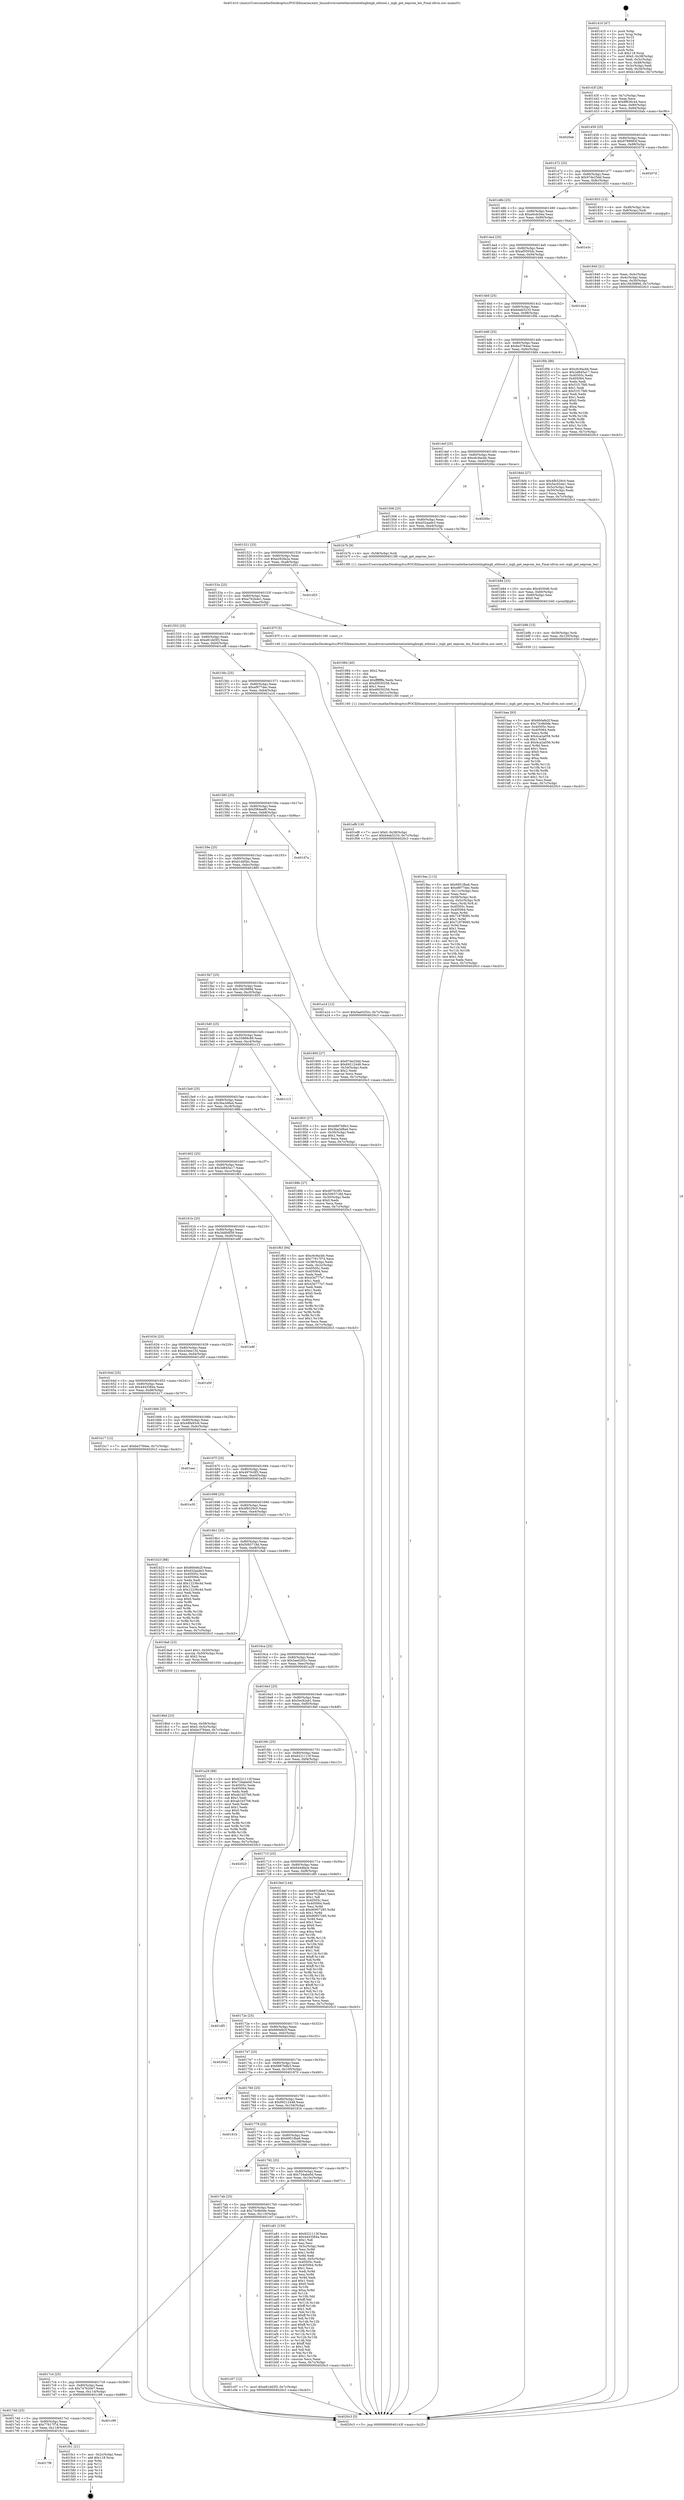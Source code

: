 digraph "0x401410" {
  label = "0x401410 (/mnt/c/Users/mathe/Desktop/tcc/POCII/binaries/extr_linuxdriversnetethernetintelixgbixgb_ethtool.c_ixgb_get_eeprom_len_Final-ollvm.out::main(0))"
  labelloc = "t"
  node[shape=record]

  Entry [label="",width=0.3,height=0.3,shape=circle,fillcolor=black,style=filled]
  "0x40143f" [label="{
     0x40143f [26]\l
     | [instrs]\l
     &nbsp;&nbsp;0x40143f \<+3\>: mov -0x7c(%rbp),%eax\l
     &nbsp;&nbsp;0x401442 \<+2\>: mov %eax,%ecx\l
     &nbsp;&nbsp;0x401444 \<+6\>: sub $0x8f636c44,%ecx\l
     &nbsp;&nbsp;0x40144a \<+3\>: mov %eax,-0x80(%rbp)\l
     &nbsp;&nbsp;0x40144d \<+6\>: mov %ecx,-0x84(%rbp)\l
     &nbsp;&nbsp;0x401453 \<+6\>: je 00000000004020ab \<main+0xc9b\>\l
  }"]
  "0x4020ab" [label="{
     0x4020ab\l
  }", style=dashed]
  "0x401459" [label="{
     0x401459 [25]\l
     | [instrs]\l
     &nbsp;&nbsp;0x401459 \<+5\>: jmp 000000000040145e \<main+0x4e\>\l
     &nbsp;&nbsp;0x40145e \<+3\>: mov -0x80(%rbp),%eax\l
     &nbsp;&nbsp;0x401461 \<+5\>: sub $0x9789983f,%eax\l
     &nbsp;&nbsp;0x401466 \<+6\>: mov %eax,-0x88(%rbp)\l
     &nbsp;&nbsp;0x40146c \<+6\>: je 000000000040207d \<main+0xc6d\>\l
  }"]
  Exit [label="",width=0.3,height=0.3,shape=circle,fillcolor=black,style=filled,peripheries=2]
  "0x40207d" [label="{
     0x40207d\l
  }", style=dashed]
  "0x401472" [label="{
     0x401472 [25]\l
     | [instrs]\l
     &nbsp;&nbsp;0x401472 \<+5\>: jmp 0000000000401477 \<main+0x67\>\l
     &nbsp;&nbsp;0x401477 \<+3\>: mov -0x80(%rbp),%eax\l
     &nbsp;&nbsp;0x40147a \<+5\>: sub $0x97de25dd,%eax\l
     &nbsp;&nbsp;0x40147f \<+6\>: mov %eax,-0x8c(%rbp)\l
     &nbsp;&nbsp;0x401485 \<+6\>: je 0000000000401833 \<main+0x423\>\l
  }"]
  "0x4017f6" [label="{
     0x4017f6\l
  }", style=dashed]
  "0x401833" [label="{
     0x401833 [13]\l
     | [instrs]\l
     &nbsp;&nbsp;0x401833 \<+4\>: mov -0x48(%rbp),%rax\l
     &nbsp;&nbsp;0x401837 \<+4\>: mov 0x8(%rax),%rdi\l
     &nbsp;&nbsp;0x40183b \<+5\>: call 0000000000401060 \<atoi@plt\>\l
     | [calls]\l
     &nbsp;&nbsp;0x401060 \{1\} (unknown)\l
  }"]
  "0x40148b" [label="{
     0x40148b [25]\l
     | [instrs]\l
     &nbsp;&nbsp;0x40148b \<+5\>: jmp 0000000000401490 \<main+0x80\>\l
     &nbsp;&nbsp;0x401490 \<+3\>: mov -0x80(%rbp),%eax\l
     &nbsp;&nbsp;0x401493 \<+5\>: sub $0xa0cdc0ea,%eax\l
     &nbsp;&nbsp;0x401498 \<+6\>: mov %eax,-0x90(%rbp)\l
     &nbsp;&nbsp;0x40149e \<+6\>: je 0000000000401e3c \<main+0xa2c\>\l
  }"]
  "0x401fc1" [label="{
     0x401fc1 [21]\l
     | [instrs]\l
     &nbsp;&nbsp;0x401fc1 \<+3\>: mov -0x2c(%rbp),%eax\l
     &nbsp;&nbsp;0x401fc4 \<+7\>: add $0x118,%rsp\l
     &nbsp;&nbsp;0x401fcb \<+1\>: pop %rbx\l
     &nbsp;&nbsp;0x401fcc \<+2\>: pop %r12\l
     &nbsp;&nbsp;0x401fce \<+2\>: pop %r13\l
     &nbsp;&nbsp;0x401fd0 \<+2\>: pop %r14\l
     &nbsp;&nbsp;0x401fd2 \<+2\>: pop %r15\l
     &nbsp;&nbsp;0x401fd4 \<+1\>: pop %rbp\l
     &nbsp;&nbsp;0x401fd5 \<+1\>: ret\l
  }"]
  "0x401e3c" [label="{
     0x401e3c\l
  }", style=dashed]
  "0x4014a4" [label="{
     0x4014a4 [25]\l
     | [instrs]\l
     &nbsp;&nbsp;0x4014a4 \<+5\>: jmp 00000000004014a9 \<main+0x99\>\l
     &nbsp;&nbsp;0x4014a9 \<+3\>: mov -0x80(%rbp),%eax\l
     &nbsp;&nbsp;0x4014ac \<+5\>: sub $0xaf5055dc,%eax\l
     &nbsp;&nbsp;0x4014b1 \<+6\>: mov %eax,-0x94(%rbp)\l
     &nbsp;&nbsp;0x4014b7 \<+6\>: je 0000000000401dd4 \<main+0x9c4\>\l
  }"]
  "0x4017dd" [label="{
     0x4017dd [25]\l
     | [instrs]\l
     &nbsp;&nbsp;0x4017dd \<+5\>: jmp 00000000004017e2 \<main+0x3d2\>\l
     &nbsp;&nbsp;0x4017e2 \<+3\>: mov -0x80(%rbp),%eax\l
     &nbsp;&nbsp;0x4017e5 \<+5\>: sub $0x77617f7d,%eax\l
     &nbsp;&nbsp;0x4017ea \<+6\>: mov %eax,-0x118(%rbp)\l
     &nbsp;&nbsp;0x4017f0 \<+6\>: je 0000000000401fc1 \<main+0xbb1\>\l
  }"]
  "0x401dd4" [label="{
     0x401dd4\l
  }", style=dashed]
  "0x4014bd" [label="{
     0x4014bd [25]\l
     | [instrs]\l
     &nbsp;&nbsp;0x4014bd \<+5\>: jmp 00000000004014c2 \<main+0xb2\>\l
     &nbsp;&nbsp;0x4014c2 \<+3\>: mov -0x80(%rbp),%eax\l
     &nbsp;&nbsp;0x4014c5 \<+5\>: sub $0xb4eb5233,%eax\l
     &nbsp;&nbsp;0x4014ca \<+6\>: mov %eax,-0x98(%rbp)\l
     &nbsp;&nbsp;0x4014d0 \<+6\>: je 0000000000401f0b \<main+0xafb\>\l
  }"]
  "0x401c99" [label="{
     0x401c99\l
  }", style=dashed]
  "0x401f0b" [label="{
     0x401f0b [88]\l
     | [instrs]\l
     &nbsp;&nbsp;0x401f0b \<+5\>: mov $0xc6c9acbb,%eax\l
     &nbsp;&nbsp;0x401f10 \<+5\>: mov $0x3d845a17,%ecx\l
     &nbsp;&nbsp;0x401f15 \<+7\>: mov 0x40505c,%edx\l
     &nbsp;&nbsp;0x401f1c \<+7\>: mov 0x405064,%esi\l
     &nbsp;&nbsp;0x401f23 \<+2\>: mov %edx,%edi\l
     &nbsp;&nbsp;0x401f25 \<+6\>: sub $0x51f17fd0,%edi\l
     &nbsp;&nbsp;0x401f2b \<+3\>: sub $0x1,%edi\l
     &nbsp;&nbsp;0x401f2e \<+6\>: add $0x51f17fd0,%edi\l
     &nbsp;&nbsp;0x401f34 \<+3\>: imul %edi,%edx\l
     &nbsp;&nbsp;0x401f37 \<+3\>: and $0x1,%edx\l
     &nbsp;&nbsp;0x401f3a \<+3\>: cmp $0x0,%edx\l
     &nbsp;&nbsp;0x401f3d \<+4\>: sete %r8b\l
     &nbsp;&nbsp;0x401f41 \<+3\>: cmp $0xa,%esi\l
     &nbsp;&nbsp;0x401f44 \<+4\>: setl %r9b\l
     &nbsp;&nbsp;0x401f48 \<+3\>: mov %r8b,%r10b\l
     &nbsp;&nbsp;0x401f4b \<+3\>: and %r9b,%r10b\l
     &nbsp;&nbsp;0x401f4e \<+3\>: xor %r9b,%r8b\l
     &nbsp;&nbsp;0x401f51 \<+3\>: or %r8b,%r10b\l
     &nbsp;&nbsp;0x401f54 \<+4\>: test $0x1,%r10b\l
     &nbsp;&nbsp;0x401f58 \<+3\>: cmovne %ecx,%eax\l
     &nbsp;&nbsp;0x401f5b \<+3\>: mov %eax,-0x7c(%rbp)\l
     &nbsp;&nbsp;0x401f5e \<+5\>: jmp 00000000004020c3 \<main+0xcb3\>\l
  }"]
  "0x4014d6" [label="{
     0x4014d6 [25]\l
     | [instrs]\l
     &nbsp;&nbsp;0x4014d6 \<+5\>: jmp 00000000004014db \<main+0xcb\>\l
     &nbsp;&nbsp;0x4014db \<+3\>: mov -0x80(%rbp),%eax\l
     &nbsp;&nbsp;0x4014de \<+5\>: sub $0xbe3784ee,%eax\l
     &nbsp;&nbsp;0x4014e3 \<+6\>: mov %eax,-0x9c(%rbp)\l
     &nbsp;&nbsp;0x4014e9 \<+6\>: je 00000000004018d4 \<main+0x4c4\>\l
  }"]
  "0x4017c4" [label="{
     0x4017c4 [25]\l
     | [instrs]\l
     &nbsp;&nbsp;0x4017c4 \<+5\>: jmp 00000000004017c9 \<main+0x3b9\>\l
     &nbsp;&nbsp;0x4017c9 \<+3\>: mov -0x80(%rbp),%eax\l
     &nbsp;&nbsp;0x4017cc \<+5\>: sub $0x747620e7,%eax\l
     &nbsp;&nbsp;0x4017d1 \<+6\>: mov %eax,-0x114(%rbp)\l
     &nbsp;&nbsp;0x4017d7 \<+6\>: je 0000000000401c99 \<main+0x889\>\l
  }"]
  "0x4018d4" [label="{
     0x4018d4 [27]\l
     | [instrs]\l
     &nbsp;&nbsp;0x4018d4 \<+5\>: mov $0x4fb529c0,%eax\l
     &nbsp;&nbsp;0x4018d9 \<+5\>: mov $0x5ec92ab1,%ecx\l
     &nbsp;&nbsp;0x4018de \<+3\>: mov -0x5c(%rbp),%edx\l
     &nbsp;&nbsp;0x4018e1 \<+3\>: cmp -0x50(%rbp),%edx\l
     &nbsp;&nbsp;0x4018e4 \<+3\>: cmovl %ecx,%eax\l
     &nbsp;&nbsp;0x4018e7 \<+3\>: mov %eax,-0x7c(%rbp)\l
     &nbsp;&nbsp;0x4018ea \<+5\>: jmp 00000000004020c3 \<main+0xcb3\>\l
  }"]
  "0x4014ef" [label="{
     0x4014ef [25]\l
     | [instrs]\l
     &nbsp;&nbsp;0x4014ef \<+5\>: jmp 00000000004014f4 \<main+0xe4\>\l
     &nbsp;&nbsp;0x4014f4 \<+3\>: mov -0x80(%rbp),%eax\l
     &nbsp;&nbsp;0x4014f7 \<+5\>: sub $0xc6c9acbb,%eax\l
     &nbsp;&nbsp;0x4014fc \<+6\>: mov %eax,-0xa0(%rbp)\l
     &nbsp;&nbsp;0x401502 \<+6\>: je 00000000004020bc \<main+0xcac\>\l
  }"]
  "0x401c07" [label="{
     0x401c07 [12]\l
     | [instrs]\l
     &nbsp;&nbsp;0x401c07 \<+7\>: movl $0xe81dd3f3,-0x7c(%rbp)\l
     &nbsp;&nbsp;0x401c0e \<+5\>: jmp 00000000004020c3 \<main+0xcb3\>\l
  }"]
  "0x4020bc" [label="{
     0x4020bc\l
  }", style=dashed]
  "0x401508" [label="{
     0x401508 [25]\l
     | [instrs]\l
     &nbsp;&nbsp;0x401508 \<+5\>: jmp 000000000040150d \<main+0xfd\>\l
     &nbsp;&nbsp;0x40150d \<+3\>: mov -0x80(%rbp),%eax\l
     &nbsp;&nbsp;0x401510 \<+5\>: sub $0xd32aade3,%eax\l
     &nbsp;&nbsp;0x401515 \<+6\>: mov %eax,-0xa4(%rbp)\l
     &nbsp;&nbsp;0x40151b \<+6\>: je 0000000000401b7b \<main+0x76b\>\l
  }"]
  "0x401baa" [label="{
     0x401baa [93]\l
     | [instrs]\l
     &nbsp;&nbsp;0x401baa \<+5\>: mov $0x660efe2f,%eax\l
     &nbsp;&nbsp;0x401baf \<+5\>: mov $0x73c8b0de,%esi\l
     &nbsp;&nbsp;0x401bb4 \<+7\>: mov 0x40505c,%ecx\l
     &nbsp;&nbsp;0x401bbb \<+7\>: mov 0x405064,%edx\l
     &nbsp;&nbsp;0x401bc2 \<+3\>: mov %ecx,%r8d\l
     &nbsp;&nbsp;0x401bc5 \<+7\>: add $0x4ca2a056,%r8d\l
     &nbsp;&nbsp;0x401bcc \<+4\>: sub $0x1,%r8d\l
     &nbsp;&nbsp;0x401bd0 \<+7\>: sub $0x4ca2a056,%r8d\l
     &nbsp;&nbsp;0x401bd7 \<+4\>: imul %r8d,%ecx\l
     &nbsp;&nbsp;0x401bdb \<+3\>: and $0x1,%ecx\l
     &nbsp;&nbsp;0x401bde \<+3\>: cmp $0x0,%ecx\l
     &nbsp;&nbsp;0x401be1 \<+4\>: sete %r9b\l
     &nbsp;&nbsp;0x401be5 \<+3\>: cmp $0xa,%edx\l
     &nbsp;&nbsp;0x401be8 \<+4\>: setl %r10b\l
     &nbsp;&nbsp;0x401bec \<+3\>: mov %r9b,%r11b\l
     &nbsp;&nbsp;0x401bef \<+3\>: and %r10b,%r11b\l
     &nbsp;&nbsp;0x401bf2 \<+3\>: xor %r10b,%r9b\l
     &nbsp;&nbsp;0x401bf5 \<+3\>: or %r9b,%r11b\l
     &nbsp;&nbsp;0x401bf8 \<+4\>: test $0x1,%r11b\l
     &nbsp;&nbsp;0x401bfc \<+3\>: cmovne %esi,%eax\l
     &nbsp;&nbsp;0x401bff \<+3\>: mov %eax,-0x7c(%rbp)\l
     &nbsp;&nbsp;0x401c02 \<+5\>: jmp 00000000004020c3 \<main+0xcb3\>\l
  }"]
  "0x401b7b" [label="{
     0x401b7b [9]\l
     | [instrs]\l
     &nbsp;&nbsp;0x401b7b \<+4\>: mov -0x58(%rbp),%rdi\l
     &nbsp;&nbsp;0x401b7f \<+5\>: call 00000000004013f0 \<ixgb_get_eeprom_len\>\l
     | [calls]\l
     &nbsp;&nbsp;0x4013f0 \{1\} (/mnt/c/Users/mathe/Desktop/tcc/POCII/binaries/extr_linuxdriversnetethernetintelixgbixgb_ethtool.c_ixgb_get_eeprom_len_Final-ollvm.out::ixgb_get_eeprom_len)\l
  }"]
  "0x401521" [label="{
     0x401521 [25]\l
     | [instrs]\l
     &nbsp;&nbsp;0x401521 \<+5\>: jmp 0000000000401526 \<main+0x116\>\l
     &nbsp;&nbsp;0x401526 \<+3\>: mov -0x80(%rbp),%eax\l
     &nbsp;&nbsp;0x401529 \<+5\>: sub $0xe292fa2a,%eax\l
     &nbsp;&nbsp;0x40152e \<+6\>: mov %eax,-0xa8(%rbp)\l
     &nbsp;&nbsp;0x401534 \<+6\>: je 0000000000401d53 \<main+0x943\>\l
  }"]
  "0x401b9b" [label="{
     0x401b9b [15]\l
     | [instrs]\l
     &nbsp;&nbsp;0x401b9b \<+4\>: mov -0x58(%rbp),%rdi\l
     &nbsp;&nbsp;0x401b9f \<+6\>: mov %eax,-0x120(%rbp)\l
     &nbsp;&nbsp;0x401ba5 \<+5\>: call 0000000000401030 \<free@plt\>\l
     | [calls]\l
     &nbsp;&nbsp;0x401030 \{1\} (unknown)\l
  }"]
  "0x401d53" [label="{
     0x401d53\l
  }", style=dashed]
  "0x40153a" [label="{
     0x40153a [25]\l
     | [instrs]\l
     &nbsp;&nbsp;0x40153a \<+5\>: jmp 000000000040153f \<main+0x12f\>\l
     &nbsp;&nbsp;0x40153f \<+3\>: mov -0x80(%rbp),%eax\l
     &nbsp;&nbsp;0x401542 \<+5\>: sub $0xe762b4e1,%eax\l
     &nbsp;&nbsp;0x401547 \<+6\>: mov %eax,-0xac(%rbp)\l
     &nbsp;&nbsp;0x40154d \<+6\>: je 000000000040197f \<main+0x56f\>\l
  }"]
  "0x401b84" [label="{
     0x401b84 [23]\l
     | [instrs]\l
     &nbsp;&nbsp;0x401b84 \<+10\>: movabs $0x4030d6,%rdi\l
     &nbsp;&nbsp;0x401b8e \<+3\>: mov %eax,-0x60(%rbp)\l
     &nbsp;&nbsp;0x401b91 \<+3\>: mov -0x60(%rbp),%esi\l
     &nbsp;&nbsp;0x401b94 \<+2\>: mov $0x0,%al\l
     &nbsp;&nbsp;0x401b96 \<+5\>: call 0000000000401040 \<printf@plt\>\l
     | [calls]\l
     &nbsp;&nbsp;0x401040 \{1\} (unknown)\l
  }"]
  "0x40197f" [label="{
     0x40197f [5]\l
     | [instrs]\l
     &nbsp;&nbsp;0x40197f \<+5\>: call 0000000000401160 \<next_i\>\l
     | [calls]\l
     &nbsp;&nbsp;0x401160 \{1\} (/mnt/c/Users/mathe/Desktop/tcc/POCII/binaries/extr_linuxdriversnetethernetintelixgbixgb_ethtool.c_ixgb_get_eeprom_len_Final-ollvm.out::next_i)\l
  }"]
  "0x401553" [label="{
     0x401553 [25]\l
     | [instrs]\l
     &nbsp;&nbsp;0x401553 \<+5\>: jmp 0000000000401558 \<main+0x148\>\l
     &nbsp;&nbsp;0x401558 \<+3\>: mov -0x80(%rbp),%eax\l
     &nbsp;&nbsp;0x40155b \<+5\>: sub $0xe81dd3f3,%eax\l
     &nbsp;&nbsp;0x401560 \<+6\>: mov %eax,-0xb0(%rbp)\l
     &nbsp;&nbsp;0x401566 \<+6\>: je 0000000000401ef8 \<main+0xae8\>\l
  }"]
  "0x4017ab" [label="{
     0x4017ab [25]\l
     | [instrs]\l
     &nbsp;&nbsp;0x4017ab \<+5\>: jmp 00000000004017b0 \<main+0x3a0\>\l
     &nbsp;&nbsp;0x4017b0 \<+3\>: mov -0x80(%rbp),%eax\l
     &nbsp;&nbsp;0x4017b3 \<+5\>: sub $0x73c8b0de,%eax\l
     &nbsp;&nbsp;0x4017b8 \<+6\>: mov %eax,-0x110(%rbp)\l
     &nbsp;&nbsp;0x4017be \<+6\>: je 0000000000401c07 \<main+0x7f7\>\l
  }"]
  "0x401ef8" [label="{
     0x401ef8 [19]\l
     | [instrs]\l
     &nbsp;&nbsp;0x401ef8 \<+7\>: movl $0x0,-0x38(%rbp)\l
     &nbsp;&nbsp;0x401eff \<+7\>: movl $0xb4eb5233,-0x7c(%rbp)\l
     &nbsp;&nbsp;0x401f06 \<+5\>: jmp 00000000004020c3 \<main+0xcb3\>\l
  }"]
  "0x40156c" [label="{
     0x40156c [25]\l
     | [instrs]\l
     &nbsp;&nbsp;0x40156c \<+5\>: jmp 0000000000401571 \<main+0x161\>\l
     &nbsp;&nbsp;0x401571 \<+3\>: mov -0x80(%rbp),%eax\l
     &nbsp;&nbsp;0x401574 \<+5\>: sub $0xef977dec,%eax\l
     &nbsp;&nbsp;0x401579 \<+6\>: mov %eax,-0xb4(%rbp)\l
     &nbsp;&nbsp;0x40157f \<+6\>: je 0000000000401a1d \<main+0x60d\>\l
  }"]
  "0x401a81" [label="{
     0x401a81 [150]\l
     | [instrs]\l
     &nbsp;&nbsp;0x401a81 \<+5\>: mov $0x6221113f,%eax\l
     &nbsp;&nbsp;0x401a86 \<+5\>: mov $0x4443584a,%ecx\l
     &nbsp;&nbsp;0x401a8b \<+2\>: mov $0x1,%dl\l
     &nbsp;&nbsp;0x401a8d \<+2\>: xor %esi,%esi\l
     &nbsp;&nbsp;0x401a8f \<+3\>: mov -0x5c(%rbp),%edi\l
     &nbsp;&nbsp;0x401a92 \<+3\>: mov %esi,%r8d\l
     &nbsp;&nbsp;0x401a95 \<+4\>: sub $0x1,%r8d\l
     &nbsp;&nbsp;0x401a99 \<+3\>: sub %r8d,%edi\l
     &nbsp;&nbsp;0x401a9c \<+3\>: mov %edi,-0x5c(%rbp)\l
     &nbsp;&nbsp;0x401a9f \<+7\>: mov 0x40505c,%edi\l
     &nbsp;&nbsp;0x401aa6 \<+8\>: mov 0x405064,%r8d\l
     &nbsp;&nbsp;0x401aae \<+3\>: sub $0x1,%esi\l
     &nbsp;&nbsp;0x401ab1 \<+3\>: mov %edi,%r9d\l
     &nbsp;&nbsp;0x401ab4 \<+3\>: add %esi,%r9d\l
     &nbsp;&nbsp;0x401ab7 \<+4\>: imul %r9d,%edi\l
     &nbsp;&nbsp;0x401abb \<+3\>: and $0x1,%edi\l
     &nbsp;&nbsp;0x401abe \<+3\>: cmp $0x0,%edi\l
     &nbsp;&nbsp;0x401ac1 \<+4\>: sete %r10b\l
     &nbsp;&nbsp;0x401ac5 \<+4\>: cmp $0xa,%r8d\l
     &nbsp;&nbsp;0x401ac9 \<+4\>: setl %r11b\l
     &nbsp;&nbsp;0x401acd \<+3\>: mov %r10b,%bl\l
     &nbsp;&nbsp;0x401ad0 \<+3\>: xor $0xff,%bl\l
     &nbsp;&nbsp;0x401ad3 \<+3\>: mov %r11b,%r14b\l
     &nbsp;&nbsp;0x401ad6 \<+4\>: xor $0xff,%r14b\l
     &nbsp;&nbsp;0x401ada \<+3\>: xor $0x1,%dl\l
     &nbsp;&nbsp;0x401add \<+3\>: mov %bl,%r15b\l
     &nbsp;&nbsp;0x401ae0 \<+4\>: and $0xff,%r15b\l
     &nbsp;&nbsp;0x401ae4 \<+3\>: and %dl,%r10b\l
     &nbsp;&nbsp;0x401ae7 \<+3\>: mov %r14b,%r12b\l
     &nbsp;&nbsp;0x401aea \<+4\>: and $0xff,%r12b\l
     &nbsp;&nbsp;0x401aee \<+3\>: and %dl,%r11b\l
     &nbsp;&nbsp;0x401af1 \<+3\>: or %r10b,%r15b\l
     &nbsp;&nbsp;0x401af4 \<+3\>: or %r11b,%r12b\l
     &nbsp;&nbsp;0x401af7 \<+3\>: xor %r12b,%r15b\l
     &nbsp;&nbsp;0x401afa \<+3\>: or %r14b,%bl\l
     &nbsp;&nbsp;0x401afd \<+3\>: xor $0xff,%bl\l
     &nbsp;&nbsp;0x401b00 \<+3\>: or $0x1,%dl\l
     &nbsp;&nbsp;0x401b03 \<+2\>: and %dl,%bl\l
     &nbsp;&nbsp;0x401b05 \<+3\>: or %bl,%r15b\l
     &nbsp;&nbsp;0x401b08 \<+4\>: test $0x1,%r15b\l
     &nbsp;&nbsp;0x401b0c \<+3\>: cmovne %ecx,%eax\l
     &nbsp;&nbsp;0x401b0f \<+3\>: mov %eax,-0x7c(%rbp)\l
     &nbsp;&nbsp;0x401b12 \<+5\>: jmp 00000000004020c3 \<main+0xcb3\>\l
  }"]
  "0x401a1d" [label="{
     0x401a1d [12]\l
     | [instrs]\l
     &nbsp;&nbsp;0x401a1d \<+7\>: movl $0x5ae0202c,-0x7c(%rbp)\l
     &nbsp;&nbsp;0x401a24 \<+5\>: jmp 00000000004020c3 \<main+0xcb3\>\l
  }"]
  "0x401585" [label="{
     0x401585 [25]\l
     | [instrs]\l
     &nbsp;&nbsp;0x401585 \<+5\>: jmp 000000000040158a \<main+0x17a\>\l
     &nbsp;&nbsp;0x40158a \<+3\>: mov -0x80(%rbp),%eax\l
     &nbsp;&nbsp;0x40158d \<+5\>: sub $0xf384eef0,%eax\l
     &nbsp;&nbsp;0x401592 \<+6\>: mov %eax,-0xb8(%rbp)\l
     &nbsp;&nbsp;0x401598 \<+6\>: je 0000000000401d7a \<main+0x96a\>\l
  }"]
  "0x401792" [label="{
     0x401792 [25]\l
     | [instrs]\l
     &nbsp;&nbsp;0x401792 \<+5\>: jmp 0000000000401797 \<main+0x387\>\l
     &nbsp;&nbsp;0x401797 \<+3\>: mov -0x80(%rbp),%eax\l
     &nbsp;&nbsp;0x40179a \<+5\>: sub $0x734abe0d,%eax\l
     &nbsp;&nbsp;0x40179f \<+6\>: mov %eax,-0x10c(%rbp)\l
     &nbsp;&nbsp;0x4017a5 \<+6\>: je 0000000000401a81 \<main+0x671\>\l
  }"]
  "0x401d7a" [label="{
     0x401d7a\l
  }", style=dashed]
  "0x40159e" [label="{
     0x40159e [25]\l
     | [instrs]\l
     &nbsp;&nbsp;0x40159e \<+5\>: jmp 00000000004015a3 \<main+0x193\>\l
     &nbsp;&nbsp;0x4015a3 \<+3\>: mov -0x80(%rbp),%eax\l
     &nbsp;&nbsp;0x4015a6 \<+5\>: sub $0xb1dd5bc,%eax\l
     &nbsp;&nbsp;0x4015ab \<+6\>: mov %eax,-0xbc(%rbp)\l
     &nbsp;&nbsp;0x4015b1 \<+6\>: je 0000000000401800 \<main+0x3f0\>\l
  }"]
  "0x401fd6" [label="{
     0x401fd6\l
  }", style=dashed]
  "0x401800" [label="{
     0x401800 [27]\l
     | [instrs]\l
     &nbsp;&nbsp;0x401800 \<+5\>: mov $0x97de25dd,%eax\l
     &nbsp;&nbsp;0x401805 \<+5\>: mov $0x69212448,%ecx\l
     &nbsp;&nbsp;0x40180a \<+3\>: mov -0x34(%rbp),%edx\l
     &nbsp;&nbsp;0x40180d \<+3\>: cmp $0x2,%edx\l
     &nbsp;&nbsp;0x401810 \<+3\>: cmovne %ecx,%eax\l
     &nbsp;&nbsp;0x401813 \<+3\>: mov %eax,-0x7c(%rbp)\l
     &nbsp;&nbsp;0x401816 \<+5\>: jmp 00000000004020c3 \<main+0xcb3\>\l
  }"]
  "0x4015b7" [label="{
     0x4015b7 [25]\l
     | [instrs]\l
     &nbsp;&nbsp;0x4015b7 \<+5\>: jmp 00000000004015bc \<main+0x1ac\>\l
     &nbsp;&nbsp;0x4015bc \<+3\>: mov -0x80(%rbp),%eax\l
     &nbsp;&nbsp;0x4015bf \<+5\>: sub $0x16b3989d,%eax\l
     &nbsp;&nbsp;0x4015c4 \<+6\>: mov %eax,-0xc0(%rbp)\l
     &nbsp;&nbsp;0x4015ca \<+6\>: je 0000000000401855 \<main+0x445\>\l
  }"]
  "0x4020c3" [label="{
     0x4020c3 [5]\l
     | [instrs]\l
     &nbsp;&nbsp;0x4020c3 \<+5\>: jmp 000000000040143f \<main+0x2f\>\l
  }"]
  "0x401410" [label="{
     0x401410 [47]\l
     | [instrs]\l
     &nbsp;&nbsp;0x401410 \<+1\>: push %rbp\l
     &nbsp;&nbsp;0x401411 \<+3\>: mov %rsp,%rbp\l
     &nbsp;&nbsp;0x401414 \<+2\>: push %r15\l
     &nbsp;&nbsp;0x401416 \<+2\>: push %r14\l
     &nbsp;&nbsp;0x401418 \<+2\>: push %r13\l
     &nbsp;&nbsp;0x40141a \<+2\>: push %r12\l
     &nbsp;&nbsp;0x40141c \<+1\>: push %rbx\l
     &nbsp;&nbsp;0x40141d \<+7\>: sub $0x118,%rsp\l
     &nbsp;&nbsp;0x401424 \<+7\>: movl $0x0,-0x38(%rbp)\l
     &nbsp;&nbsp;0x40142b \<+3\>: mov %edi,-0x3c(%rbp)\l
     &nbsp;&nbsp;0x40142e \<+4\>: mov %rsi,-0x48(%rbp)\l
     &nbsp;&nbsp;0x401432 \<+3\>: mov -0x3c(%rbp),%edi\l
     &nbsp;&nbsp;0x401435 \<+3\>: mov %edi,-0x34(%rbp)\l
     &nbsp;&nbsp;0x401438 \<+7\>: movl $0xb1dd5bc,-0x7c(%rbp)\l
  }"]
  "0x401840" [label="{
     0x401840 [21]\l
     | [instrs]\l
     &nbsp;&nbsp;0x401840 \<+3\>: mov %eax,-0x4c(%rbp)\l
     &nbsp;&nbsp;0x401843 \<+3\>: mov -0x4c(%rbp),%eax\l
     &nbsp;&nbsp;0x401846 \<+3\>: mov %eax,-0x30(%rbp)\l
     &nbsp;&nbsp;0x401849 \<+7\>: movl $0x16b3989d,-0x7c(%rbp)\l
     &nbsp;&nbsp;0x401850 \<+5\>: jmp 00000000004020c3 \<main+0xcb3\>\l
  }"]
  "0x401779" [label="{
     0x401779 [25]\l
     | [instrs]\l
     &nbsp;&nbsp;0x401779 \<+5\>: jmp 000000000040177e \<main+0x36e\>\l
     &nbsp;&nbsp;0x40177e \<+3\>: mov -0x80(%rbp),%eax\l
     &nbsp;&nbsp;0x401781 \<+5\>: sub $0x6951fba6,%eax\l
     &nbsp;&nbsp;0x401786 \<+6\>: mov %eax,-0x108(%rbp)\l
     &nbsp;&nbsp;0x40178c \<+6\>: je 0000000000401fd6 \<main+0xbc6\>\l
  }"]
  "0x401855" [label="{
     0x401855 [27]\l
     | [instrs]\l
     &nbsp;&nbsp;0x401855 \<+5\>: mov $0x6887b8b3,%eax\l
     &nbsp;&nbsp;0x40185a \<+5\>: mov $0x3ba3d8a4,%ecx\l
     &nbsp;&nbsp;0x40185f \<+3\>: mov -0x30(%rbp),%edx\l
     &nbsp;&nbsp;0x401862 \<+3\>: cmp $0x1,%edx\l
     &nbsp;&nbsp;0x401865 \<+3\>: cmovl %ecx,%eax\l
     &nbsp;&nbsp;0x401868 \<+3\>: mov %eax,-0x7c(%rbp)\l
     &nbsp;&nbsp;0x40186b \<+5\>: jmp 00000000004020c3 \<main+0xcb3\>\l
  }"]
  "0x4015d0" [label="{
     0x4015d0 [25]\l
     | [instrs]\l
     &nbsp;&nbsp;0x4015d0 \<+5\>: jmp 00000000004015d5 \<main+0x1c5\>\l
     &nbsp;&nbsp;0x4015d5 \<+3\>: mov -0x80(%rbp),%eax\l
     &nbsp;&nbsp;0x4015d8 \<+5\>: sub $0x33888c89,%eax\l
     &nbsp;&nbsp;0x4015dd \<+6\>: mov %eax,-0xc4(%rbp)\l
     &nbsp;&nbsp;0x4015e3 \<+6\>: je 0000000000401c13 \<main+0x803\>\l
  }"]
  "0x40181b" [label="{
     0x40181b\l
  }", style=dashed]
  "0x401c13" [label="{
     0x401c13\l
  }", style=dashed]
  "0x4015e9" [label="{
     0x4015e9 [25]\l
     | [instrs]\l
     &nbsp;&nbsp;0x4015e9 \<+5\>: jmp 00000000004015ee \<main+0x1de\>\l
     &nbsp;&nbsp;0x4015ee \<+3\>: mov -0x80(%rbp),%eax\l
     &nbsp;&nbsp;0x4015f1 \<+5\>: sub $0x3ba3d8a4,%eax\l
     &nbsp;&nbsp;0x4015f6 \<+6\>: mov %eax,-0xc8(%rbp)\l
     &nbsp;&nbsp;0x4015fc \<+6\>: je 000000000040188b \<main+0x47b\>\l
  }"]
  "0x401760" [label="{
     0x401760 [25]\l
     | [instrs]\l
     &nbsp;&nbsp;0x401760 \<+5\>: jmp 0000000000401765 \<main+0x355\>\l
     &nbsp;&nbsp;0x401765 \<+3\>: mov -0x80(%rbp),%eax\l
     &nbsp;&nbsp;0x401768 \<+5\>: sub $0x69212448,%eax\l
     &nbsp;&nbsp;0x40176d \<+6\>: mov %eax,-0x104(%rbp)\l
     &nbsp;&nbsp;0x401773 \<+6\>: je 000000000040181b \<main+0x40b\>\l
  }"]
  "0x40188b" [label="{
     0x40188b [27]\l
     | [instrs]\l
     &nbsp;&nbsp;0x40188b \<+5\>: mov $0x4970c0f3,%eax\l
     &nbsp;&nbsp;0x401890 \<+5\>: mov $0x5093718d,%ecx\l
     &nbsp;&nbsp;0x401895 \<+3\>: mov -0x30(%rbp),%edx\l
     &nbsp;&nbsp;0x401898 \<+3\>: cmp $0x0,%edx\l
     &nbsp;&nbsp;0x40189b \<+3\>: cmove %ecx,%eax\l
     &nbsp;&nbsp;0x40189e \<+3\>: mov %eax,-0x7c(%rbp)\l
     &nbsp;&nbsp;0x4018a1 \<+5\>: jmp 00000000004020c3 \<main+0xcb3\>\l
  }"]
  "0x401602" [label="{
     0x401602 [25]\l
     | [instrs]\l
     &nbsp;&nbsp;0x401602 \<+5\>: jmp 0000000000401607 \<main+0x1f7\>\l
     &nbsp;&nbsp;0x401607 \<+3\>: mov -0x80(%rbp),%eax\l
     &nbsp;&nbsp;0x40160a \<+5\>: sub $0x3d845a17,%eax\l
     &nbsp;&nbsp;0x40160f \<+6\>: mov %eax,-0xcc(%rbp)\l
     &nbsp;&nbsp;0x401615 \<+6\>: je 0000000000401f63 \<main+0xb53\>\l
  }"]
  "0x401870" [label="{
     0x401870\l
  }", style=dashed]
  "0x401f63" [label="{
     0x401f63 [94]\l
     | [instrs]\l
     &nbsp;&nbsp;0x401f63 \<+5\>: mov $0xc6c9acbb,%eax\l
     &nbsp;&nbsp;0x401f68 \<+5\>: mov $0x77617f7d,%ecx\l
     &nbsp;&nbsp;0x401f6d \<+3\>: mov -0x38(%rbp),%edx\l
     &nbsp;&nbsp;0x401f70 \<+3\>: mov %edx,-0x2c(%rbp)\l
     &nbsp;&nbsp;0x401f73 \<+7\>: mov 0x40505c,%edx\l
     &nbsp;&nbsp;0x401f7a \<+7\>: mov 0x405064,%esi\l
     &nbsp;&nbsp;0x401f81 \<+2\>: mov %edx,%edi\l
     &nbsp;&nbsp;0x401f83 \<+6\>: sub $0x43d777e7,%edi\l
     &nbsp;&nbsp;0x401f89 \<+3\>: sub $0x1,%edi\l
     &nbsp;&nbsp;0x401f8c \<+6\>: add $0x43d777e7,%edi\l
     &nbsp;&nbsp;0x401f92 \<+3\>: imul %edi,%edx\l
     &nbsp;&nbsp;0x401f95 \<+3\>: and $0x1,%edx\l
     &nbsp;&nbsp;0x401f98 \<+3\>: cmp $0x0,%edx\l
     &nbsp;&nbsp;0x401f9b \<+4\>: sete %r8b\l
     &nbsp;&nbsp;0x401f9f \<+3\>: cmp $0xa,%esi\l
     &nbsp;&nbsp;0x401fa2 \<+4\>: setl %r9b\l
     &nbsp;&nbsp;0x401fa6 \<+3\>: mov %r8b,%r10b\l
     &nbsp;&nbsp;0x401fa9 \<+3\>: and %r9b,%r10b\l
     &nbsp;&nbsp;0x401fac \<+3\>: xor %r9b,%r8b\l
     &nbsp;&nbsp;0x401faf \<+3\>: or %r8b,%r10b\l
     &nbsp;&nbsp;0x401fb2 \<+4\>: test $0x1,%r10b\l
     &nbsp;&nbsp;0x401fb6 \<+3\>: cmovne %ecx,%eax\l
     &nbsp;&nbsp;0x401fb9 \<+3\>: mov %eax,-0x7c(%rbp)\l
     &nbsp;&nbsp;0x401fbc \<+5\>: jmp 00000000004020c3 \<main+0xcb3\>\l
  }"]
  "0x40161b" [label="{
     0x40161b [25]\l
     | [instrs]\l
     &nbsp;&nbsp;0x40161b \<+5\>: jmp 0000000000401620 \<main+0x210\>\l
     &nbsp;&nbsp;0x401620 \<+3\>: mov -0x80(%rbp),%eax\l
     &nbsp;&nbsp;0x401623 \<+5\>: sub $0x3dd0df58,%eax\l
     &nbsp;&nbsp;0x401628 \<+6\>: mov %eax,-0xd0(%rbp)\l
     &nbsp;&nbsp;0x40162e \<+6\>: je 0000000000401e8f \<main+0xa7f\>\l
  }"]
  "0x401747" [label="{
     0x401747 [25]\l
     | [instrs]\l
     &nbsp;&nbsp;0x401747 \<+5\>: jmp 000000000040174c \<main+0x33c\>\l
     &nbsp;&nbsp;0x40174c \<+3\>: mov -0x80(%rbp),%eax\l
     &nbsp;&nbsp;0x40174f \<+5\>: sub $0x6887b8b3,%eax\l
     &nbsp;&nbsp;0x401754 \<+6\>: mov %eax,-0x100(%rbp)\l
     &nbsp;&nbsp;0x40175a \<+6\>: je 0000000000401870 \<main+0x460\>\l
  }"]
  "0x401e8f" [label="{
     0x401e8f\l
  }", style=dashed]
  "0x401634" [label="{
     0x401634 [25]\l
     | [instrs]\l
     &nbsp;&nbsp;0x401634 \<+5\>: jmp 0000000000401639 \<main+0x229\>\l
     &nbsp;&nbsp;0x401639 \<+3\>: mov -0x80(%rbp),%eax\l
     &nbsp;&nbsp;0x40163c \<+5\>: sub $0x434ee134,%eax\l
     &nbsp;&nbsp;0x401641 \<+6\>: mov %eax,-0xd4(%rbp)\l
     &nbsp;&nbsp;0x401647 \<+6\>: je 0000000000401d5f \<main+0x94f\>\l
  }"]
  "0x402042" [label="{
     0x402042\l
  }", style=dashed]
  "0x401d5f" [label="{
     0x401d5f\l
  }", style=dashed]
  "0x40164d" [label="{
     0x40164d [25]\l
     | [instrs]\l
     &nbsp;&nbsp;0x40164d \<+5\>: jmp 0000000000401652 \<main+0x242\>\l
     &nbsp;&nbsp;0x401652 \<+3\>: mov -0x80(%rbp),%eax\l
     &nbsp;&nbsp;0x401655 \<+5\>: sub $0x4443584a,%eax\l
     &nbsp;&nbsp;0x40165a \<+6\>: mov %eax,-0xd8(%rbp)\l
     &nbsp;&nbsp;0x401660 \<+6\>: je 0000000000401b17 \<main+0x707\>\l
  }"]
  "0x40172e" [label="{
     0x40172e [25]\l
     | [instrs]\l
     &nbsp;&nbsp;0x40172e \<+5\>: jmp 0000000000401733 \<main+0x323\>\l
     &nbsp;&nbsp;0x401733 \<+3\>: mov -0x80(%rbp),%eax\l
     &nbsp;&nbsp;0x401736 \<+5\>: sub $0x660efe2f,%eax\l
     &nbsp;&nbsp;0x40173b \<+6\>: mov %eax,-0xfc(%rbp)\l
     &nbsp;&nbsp;0x401741 \<+6\>: je 0000000000402042 \<main+0xc32\>\l
  }"]
  "0x401b17" [label="{
     0x401b17 [12]\l
     | [instrs]\l
     &nbsp;&nbsp;0x401b17 \<+7\>: movl $0xbe3784ee,-0x7c(%rbp)\l
     &nbsp;&nbsp;0x401b1e \<+5\>: jmp 00000000004020c3 \<main+0xcb3\>\l
  }"]
  "0x401666" [label="{
     0x401666 [25]\l
     | [instrs]\l
     &nbsp;&nbsp;0x401666 \<+5\>: jmp 000000000040166b \<main+0x25b\>\l
     &nbsp;&nbsp;0x40166b \<+3\>: mov -0x80(%rbp),%eax\l
     &nbsp;&nbsp;0x40166e \<+5\>: sub $0x48fa93c6,%eax\l
     &nbsp;&nbsp;0x401673 \<+6\>: mov %eax,-0xdc(%rbp)\l
     &nbsp;&nbsp;0x401679 \<+6\>: je 0000000000401eec \<main+0xadc\>\l
  }"]
  "0x401df5" [label="{
     0x401df5\l
  }", style=dashed]
  "0x401eec" [label="{
     0x401eec\l
  }", style=dashed]
  "0x40167f" [label="{
     0x40167f [25]\l
     | [instrs]\l
     &nbsp;&nbsp;0x40167f \<+5\>: jmp 0000000000401684 \<main+0x274\>\l
     &nbsp;&nbsp;0x401684 \<+3\>: mov -0x80(%rbp),%eax\l
     &nbsp;&nbsp;0x401687 \<+5\>: sub $0x4970c0f3,%eax\l
     &nbsp;&nbsp;0x40168c \<+6\>: mov %eax,-0xe0(%rbp)\l
     &nbsp;&nbsp;0x401692 \<+6\>: je 0000000000401e30 \<main+0xa20\>\l
  }"]
  "0x401715" [label="{
     0x401715 [25]\l
     | [instrs]\l
     &nbsp;&nbsp;0x401715 \<+5\>: jmp 000000000040171a \<main+0x30a\>\l
     &nbsp;&nbsp;0x40171a \<+3\>: mov -0x80(%rbp),%eax\l
     &nbsp;&nbsp;0x40171d \<+5\>: sub $0x644dfacb,%eax\l
     &nbsp;&nbsp;0x401722 \<+6\>: mov %eax,-0xf8(%rbp)\l
     &nbsp;&nbsp;0x401728 \<+6\>: je 0000000000401df5 \<main+0x9e5\>\l
  }"]
  "0x401e30" [label="{
     0x401e30\l
  }", style=dashed]
  "0x401698" [label="{
     0x401698 [25]\l
     | [instrs]\l
     &nbsp;&nbsp;0x401698 \<+5\>: jmp 000000000040169d \<main+0x28d\>\l
     &nbsp;&nbsp;0x40169d \<+3\>: mov -0x80(%rbp),%eax\l
     &nbsp;&nbsp;0x4016a0 \<+5\>: sub $0x4fb529c0,%eax\l
     &nbsp;&nbsp;0x4016a5 \<+6\>: mov %eax,-0xe4(%rbp)\l
     &nbsp;&nbsp;0x4016ab \<+6\>: je 0000000000401b23 \<main+0x713\>\l
  }"]
  "0x402023" [label="{
     0x402023\l
  }", style=dashed]
  "0x401b23" [label="{
     0x401b23 [88]\l
     | [instrs]\l
     &nbsp;&nbsp;0x401b23 \<+5\>: mov $0x660efe2f,%eax\l
     &nbsp;&nbsp;0x401b28 \<+5\>: mov $0xd32aade3,%ecx\l
     &nbsp;&nbsp;0x401b2d \<+7\>: mov 0x40505c,%edx\l
     &nbsp;&nbsp;0x401b34 \<+7\>: mov 0x405064,%esi\l
     &nbsp;&nbsp;0x401b3b \<+2\>: mov %edx,%edi\l
     &nbsp;&nbsp;0x401b3d \<+6\>: add $0x12236c4d,%edi\l
     &nbsp;&nbsp;0x401b43 \<+3\>: sub $0x1,%edi\l
     &nbsp;&nbsp;0x401b46 \<+6\>: sub $0x12236c4d,%edi\l
     &nbsp;&nbsp;0x401b4c \<+3\>: imul %edi,%edx\l
     &nbsp;&nbsp;0x401b4f \<+3\>: and $0x1,%edx\l
     &nbsp;&nbsp;0x401b52 \<+3\>: cmp $0x0,%edx\l
     &nbsp;&nbsp;0x401b55 \<+4\>: sete %r8b\l
     &nbsp;&nbsp;0x401b59 \<+3\>: cmp $0xa,%esi\l
     &nbsp;&nbsp;0x401b5c \<+4\>: setl %r9b\l
     &nbsp;&nbsp;0x401b60 \<+3\>: mov %r8b,%r10b\l
     &nbsp;&nbsp;0x401b63 \<+3\>: and %r9b,%r10b\l
     &nbsp;&nbsp;0x401b66 \<+3\>: xor %r9b,%r8b\l
     &nbsp;&nbsp;0x401b69 \<+3\>: or %r8b,%r10b\l
     &nbsp;&nbsp;0x401b6c \<+4\>: test $0x1,%r10b\l
     &nbsp;&nbsp;0x401b70 \<+3\>: cmovne %ecx,%eax\l
     &nbsp;&nbsp;0x401b73 \<+3\>: mov %eax,-0x7c(%rbp)\l
     &nbsp;&nbsp;0x401b76 \<+5\>: jmp 00000000004020c3 \<main+0xcb3\>\l
  }"]
  "0x4016b1" [label="{
     0x4016b1 [25]\l
     | [instrs]\l
     &nbsp;&nbsp;0x4016b1 \<+5\>: jmp 00000000004016b6 \<main+0x2a6\>\l
     &nbsp;&nbsp;0x4016b6 \<+3\>: mov -0x80(%rbp),%eax\l
     &nbsp;&nbsp;0x4016b9 \<+5\>: sub $0x5093718d,%eax\l
     &nbsp;&nbsp;0x4016be \<+6\>: mov %eax,-0xe8(%rbp)\l
     &nbsp;&nbsp;0x4016c4 \<+6\>: je 00000000004018a6 \<main+0x496\>\l
  }"]
  "0x4019ac" [label="{
     0x4019ac [113]\l
     | [instrs]\l
     &nbsp;&nbsp;0x4019ac \<+5\>: mov $0x6951fba6,%ecx\l
     &nbsp;&nbsp;0x4019b1 \<+5\>: mov $0xef977dec,%edx\l
     &nbsp;&nbsp;0x4019b6 \<+6\>: mov -0x11c(%rbp),%esi\l
     &nbsp;&nbsp;0x4019bc \<+3\>: imul %eax,%esi\l
     &nbsp;&nbsp;0x4019bf \<+4\>: mov -0x58(%rbp),%rdi\l
     &nbsp;&nbsp;0x4019c3 \<+4\>: movslq -0x5c(%rbp),%r8\l
     &nbsp;&nbsp;0x4019c7 \<+4\>: mov %esi,(%rdi,%r8,4)\l
     &nbsp;&nbsp;0x4019cb \<+7\>: mov 0x40505c,%eax\l
     &nbsp;&nbsp;0x4019d2 \<+7\>: mov 0x405064,%esi\l
     &nbsp;&nbsp;0x4019d9 \<+3\>: mov %eax,%r9d\l
     &nbsp;&nbsp;0x4019dc \<+7\>: sub $0x71878085,%r9d\l
     &nbsp;&nbsp;0x4019e3 \<+4\>: sub $0x1,%r9d\l
     &nbsp;&nbsp;0x4019e7 \<+7\>: add $0x71878085,%r9d\l
     &nbsp;&nbsp;0x4019ee \<+4\>: imul %r9d,%eax\l
     &nbsp;&nbsp;0x4019f2 \<+3\>: and $0x1,%eax\l
     &nbsp;&nbsp;0x4019f5 \<+3\>: cmp $0x0,%eax\l
     &nbsp;&nbsp;0x4019f8 \<+4\>: sete %r10b\l
     &nbsp;&nbsp;0x4019fc \<+3\>: cmp $0xa,%esi\l
     &nbsp;&nbsp;0x4019ff \<+4\>: setl %r11b\l
     &nbsp;&nbsp;0x401a03 \<+3\>: mov %r10b,%bl\l
     &nbsp;&nbsp;0x401a06 \<+3\>: and %r11b,%bl\l
     &nbsp;&nbsp;0x401a09 \<+3\>: xor %r11b,%r10b\l
     &nbsp;&nbsp;0x401a0c \<+3\>: or %r10b,%bl\l
     &nbsp;&nbsp;0x401a0f \<+3\>: test $0x1,%bl\l
     &nbsp;&nbsp;0x401a12 \<+3\>: cmovne %edx,%ecx\l
     &nbsp;&nbsp;0x401a15 \<+3\>: mov %ecx,-0x7c(%rbp)\l
     &nbsp;&nbsp;0x401a18 \<+5\>: jmp 00000000004020c3 \<main+0xcb3\>\l
  }"]
  "0x4018a6" [label="{
     0x4018a6 [23]\l
     | [instrs]\l
     &nbsp;&nbsp;0x4018a6 \<+7\>: movl $0x1,-0x50(%rbp)\l
     &nbsp;&nbsp;0x4018ad \<+4\>: movslq -0x50(%rbp),%rax\l
     &nbsp;&nbsp;0x4018b1 \<+4\>: shl $0x2,%rax\l
     &nbsp;&nbsp;0x4018b5 \<+3\>: mov %rax,%rdi\l
     &nbsp;&nbsp;0x4018b8 \<+5\>: call 0000000000401050 \<malloc@plt\>\l
     | [calls]\l
     &nbsp;&nbsp;0x401050 \{1\} (unknown)\l
  }"]
  "0x4016ca" [label="{
     0x4016ca [25]\l
     | [instrs]\l
     &nbsp;&nbsp;0x4016ca \<+5\>: jmp 00000000004016cf \<main+0x2bf\>\l
     &nbsp;&nbsp;0x4016cf \<+3\>: mov -0x80(%rbp),%eax\l
     &nbsp;&nbsp;0x4016d2 \<+5\>: sub $0x5ae0202c,%eax\l
     &nbsp;&nbsp;0x4016d7 \<+6\>: mov %eax,-0xec(%rbp)\l
     &nbsp;&nbsp;0x4016dd \<+6\>: je 0000000000401a29 \<main+0x619\>\l
  }"]
  "0x4018bd" [label="{
     0x4018bd [23]\l
     | [instrs]\l
     &nbsp;&nbsp;0x4018bd \<+4\>: mov %rax,-0x58(%rbp)\l
     &nbsp;&nbsp;0x4018c1 \<+7\>: movl $0x0,-0x5c(%rbp)\l
     &nbsp;&nbsp;0x4018c8 \<+7\>: movl $0xbe3784ee,-0x7c(%rbp)\l
     &nbsp;&nbsp;0x4018cf \<+5\>: jmp 00000000004020c3 \<main+0xcb3\>\l
  }"]
  "0x401984" [label="{
     0x401984 [40]\l
     | [instrs]\l
     &nbsp;&nbsp;0x401984 \<+5\>: mov $0x2,%ecx\l
     &nbsp;&nbsp;0x401989 \<+1\>: cltd\l
     &nbsp;&nbsp;0x40198a \<+2\>: idiv %ecx\l
     &nbsp;&nbsp;0x40198c \<+6\>: imul $0xfffffffe,%edx,%ecx\l
     &nbsp;&nbsp;0x401992 \<+6\>: sub $0xd0030256,%ecx\l
     &nbsp;&nbsp;0x401998 \<+3\>: add $0x1,%ecx\l
     &nbsp;&nbsp;0x40199b \<+6\>: add $0xd0030256,%ecx\l
     &nbsp;&nbsp;0x4019a1 \<+6\>: mov %ecx,-0x11c(%rbp)\l
     &nbsp;&nbsp;0x4019a7 \<+5\>: call 0000000000401160 \<next_i\>\l
     | [calls]\l
     &nbsp;&nbsp;0x401160 \{1\} (/mnt/c/Users/mathe/Desktop/tcc/POCII/binaries/extr_linuxdriversnetethernetintelixgbixgb_ethtool.c_ixgb_get_eeprom_len_Final-ollvm.out::next_i)\l
  }"]
  "0x401a29" [label="{
     0x401a29 [88]\l
     | [instrs]\l
     &nbsp;&nbsp;0x401a29 \<+5\>: mov $0x6221113f,%eax\l
     &nbsp;&nbsp;0x401a2e \<+5\>: mov $0x734abe0d,%ecx\l
     &nbsp;&nbsp;0x401a33 \<+7\>: mov 0x40505c,%edx\l
     &nbsp;&nbsp;0x401a3a \<+7\>: mov 0x405064,%esi\l
     &nbsp;&nbsp;0x401a41 \<+2\>: mov %edx,%edi\l
     &nbsp;&nbsp;0x401a43 \<+6\>: add $0xab1b57b6,%edi\l
     &nbsp;&nbsp;0x401a49 \<+3\>: sub $0x1,%edi\l
     &nbsp;&nbsp;0x401a4c \<+6\>: sub $0xab1b57b6,%edi\l
     &nbsp;&nbsp;0x401a52 \<+3\>: imul %edi,%edx\l
     &nbsp;&nbsp;0x401a55 \<+3\>: and $0x1,%edx\l
     &nbsp;&nbsp;0x401a58 \<+3\>: cmp $0x0,%edx\l
     &nbsp;&nbsp;0x401a5b \<+4\>: sete %r8b\l
     &nbsp;&nbsp;0x401a5f \<+3\>: cmp $0xa,%esi\l
     &nbsp;&nbsp;0x401a62 \<+4\>: setl %r9b\l
     &nbsp;&nbsp;0x401a66 \<+3\>: mov %r8b,%r10b\l
     &nbsp;&nbsp;0x401a69 \<+3\>: and %r9b,%r10b\l
     &nbsp;&nbsp;0x401a6c \<+3\>: xor %r9b,%r8b\l
     &nbsp;&nbsp;0x401a6f \<+3\>: or %r8b,%r10b\l
     &nbsp;&nbsp;0x401a72 \<+4\>: test $0x1,%r10b\l
     &nbsp;&nbsp;0x401a76 \<+3\>: cmovne %ecx,%eax\l
     &nbsp;&nbsp;0x401a79 \<+3\>: mov %eax,-0x7c(%rbp)\l
     &nbsp;&nbsp;0x401a7c \<+5\>: jmp 00000000004020c3 \<main+0xcb3\>\l
  }"]
  "0x4016e3" [label="{
     0x4016e3 [25]\l
     | [instrs]\l
     &nbsp;&nbsp;0x4016e3 \<+5\>: jmp 00000000004016e8 \<main+0x2d8\>\l
     &nbsp;&nbsp;0x4016e8 \<+3\>: mov -0x80(%rbp),%eax\l
     &nbsp;&nbsp;0x4016eb \<+5\>: sub $0x5ec92ab1,%eax\l
     &nbsp;&nbsp;0x4016f0 \<+6\>: mov %eax,-0xf0(%rbp)\l
     &nbsp;&nbsp;0x4016f6 \<+6\>: je 00000000004018ef \<main+0x4df\>\l
  }"]
  "0x4016fc" [label="{
     0x4016fc [25]\l
     | [instrs]\l
     &nbsp;&nbsp;0x4016fc \<+5\>: jmp 0000000000401701 \<main+0x2f1\>\l
     &nbsp;&nbsp;0x401701 \<+3\>: mov -0x80(%rbp),%eax\l
     &nbsp;&nbsp;0x401704 \<+5\>: sub $0x6221113f,%eax\l
     &nbsp;&nbsp;0x401709 \<+6\>: mov %eax,-0xf4(%rbp)\l
     &nbsp;&nbsp;0x40170f \<+6\>: je 0000000000402023 \<main+0xc13\>\l
  }"]
  "0x4018ef" [label="{
     0x4018ef [144]\l
     | [instrs]\l
     &nbsp;&nbsp;0x4018ef \<+5\>: mov $0x6951fba6,%eax\l
     &nbsp;&nbsp;0x4018f4 \<+5\>: mov $0xe762b4e1,%ecx\l
     &nbsp;&nbsp;0x4018f9 \<+2\>: mov $0x1,%dl\l
     &nbsp;&nbsp;0x4018fb \<+7\>: mov 0x40505c,%esi\l
     &nbsp;&nbsp;0x401902 \<+7\>: mov 0x405064,%edi\l
     &nbsp;&nbsp;0x401909 \<+3\>: mov %esi,%r8d\l
     &nbsp;&nbsp;0x40190c \<+7\>: sub $0x90957285,%r8d\l
     &nbsp;&nbsp;0x401913 \<+4\>: sub $0x1,%r8d\l
     &nbsp;&nbsp;0x401917 \<+7\>: add $0x90957285,%r8d\l
     &nbsp;&nbsp;0x40191e \<+4\>: imul %r8d,%esi\l
     &nbsp;&nbsp;0x401922 \<+3\>: and $0x1,%esi\l
     &nbsp;&nbsp;0x401925 \<+3\>: cmp $0x0,%esi\l
     &nbsp;&nbsp;0x401928 \<+4\>: sete %r9b\l
     &nbsp;&nbsp;0x40192c \<+3\>: cmp $0xa,%edi\l
     &nbsp;&nbsp;0x40192f \<+4\>: setl %r10b\l
     &nbsp;&nbsp;0x401933 \<+3\>: mov %r9b,%r11b\l
     &nbsp;&nbsp;0x401936 \<+4\>: xor $0xff,%r11b\l
     &nbsp;&nbsp;0x40193a \<+3\>: mov %r10b,%bl\l
     &nbsp;&nbsp;0x40193d \<+3\>: xor $0xff,%bl\l
     &nbsp;&nbsp;0x401940 \<+3\>: xor $0x1,%dl\l
     &nbsp;&nbsp;0x401943 \<+3\>: mov %r11b,%r14b\l
     &nbsp;&nbsp;0x401946 \<+4\>: and $0xff,%r14b\l
     &nbsp;&nbsp;0x40194a \<+3\>: and %dl,%r9b\l
     &nbsp;&nbsp;0x40194d \<+3\>: mov %bl,%r15b\l
     &nbsp;&nbsp;0x401950 \<+4\>: and $0xff,%r15b\l
     &nbsp;&nbsp;0x401954 \<+3\>: and %dl,%r10b\l
     &nbsp;&nbsp;0x401957 \<+3\>: or %r9b,%r14b\l
     &nbsp;&nbsp;0x40195a \<+3\>: or %r10b,%r15b\l
     &nbsp;&nbsp;0x40195d \<+3\>: xor %r15b,%r14b\l
     &nbsp;&nbsp;0x401960 \<+3\>: or %bl,%r11b\l
     &nbsp;&nbsp;0x401963 \<+4\>: xor $0xff,%r11b\l
     &nbsp;&nbsp;0x401967 \<+3\>: or $0x1,%dl\l
     &nbsp;&nbsp;0x40196a \<+3\>: and %dl,%r11b\l
     &nbsp;&nbsp;0x40196d \<+3\>: or %r11b,%r14b\l
     &nbsp;&nbsp;0x401970 \<+4\>: test $0x1,%r14b\l
     &nbsp;&nbsp;0x401974 \<+3\>: cmovne %ecx,%eax\l
     &nbsp;&nbsp;0x401977 \<+3\>: mov %eax,-0x7c(%rbp)\l
     &nbsp;&nbsp;0x40197a \<+5\>: jmp 00000000004020c3 \<main+0xcb3\>\l
  }"]
  Entry -> "0x401410" [label=" 1"]
  "0x40143f" -> "0x4020ab" [label=" 0"]
  "0x40143f" -> "0x401459" [label=" 20"]
  "0x401fc1" -> Exit [label=" 1"]
  "0x401459" -> "0x40207d" [label=" 0"]
  "0x401459" -> "0x401472" [label=" 20"]
  "0x4017dd" -> "0x4017f6" [label=" 0"]
  "0x401472" -> "0x401833" [label=" 1"]
  "0x401472" -> "0x40148b" [label=" 19"]
  "0x4017dd" -> "0x401fc1" [label=" 1"]
  "0x40148b" -> "0x401e3c" [label=" 0"]
  "0x40148b" -> "0x4014a4" [label=" 19"]
  "0x4017c4" -> "0x4017dd" [label=" 1"]
  "0x4014a4" -> "0x401dd4" [label=" 0"]
  "0x4014a4" -> "0x4014bd" [label=" 19"]
  "0x4017c4" -> "0x401c99" [label=" 0"]
  "0x4014bd" -> "0x401f0b" [label=" 1"]
  "0x4014bd" -> "0x4014d6" [label=" 18"]
  "0x401f63" -> "0x4020c3" [label=" 1"]
  "0x4014d6" -> "0x4018d4" [label=" 2"]
  "0x4014d6" -> "0x4014ef" [label=" 16"]
  "0x401f0b" -> "0x4020c3" [label=" 1"]
  "0x4014ef" -> "0x4020bc" [label=" 0"]
  "0x4014ef" -> "0x401508" [label=" 16"]
  "0x401ef8" -> "0x4020c3" [label=" 1"]
  "0x401508" -> "0x401b7b" [label=" 1"]
  "0x401508" -> "0x401521" [label=" 15"]
  "0x4017ab" -> "0x4017c4" [label=" 1"]
  "0x401521" -> "0x401d53" [label=" 0"]
  "0x401521" -> "0x40153a" [label=" 15"]
  "0x4017ab" -> "0x401c07" [label=" 1"]
  "0x40153a" -> "0x40197f" [label=" 1"]
  "0x40153a" -> "0x401553" [label=" 14"]
  "0x401c07" -> "0x4020c3" [label=" 1"]
  "0x401553" -> "0x401ef8" [label=" 1"]
  "0x401553" -> "0x40156c" [label=" 13"]
  "0x401baa" -> "0x4020c3" [label=" 1"]
  "0x40156c" -> "0x401a1d" [label=" 1"]
  "0x40156c" -> "0x401585" [label=" 12"]
  "0x401b9b" -> "0x401baa" [label=" 1"]
  "0x401585" -> "0x401d7a" [label=" 0"]
  "0x401585" -> "0x40159e" [label=" 12"]
  "0x401b7b" -> "0x401b84" [label=" 1"]
  "0x40159e" -> "0x401800" [label=" 1"]
  "0x40159e" -> "0x4015b7" [label=" 11"]
  "0x401800" -> "0x4020c3" [label=" 1"]
  "0x401410" -> "0x40143f" [label=" 1"]
  "0x4020c3" -> "0x40143f" [label=" 19"]
  "0x401833" -> "0x401840" [label=" 1"]
  "0x401840" -> "0x4020c3" [label=" 1"]
  "0x401b23" -> "0x4020c3" [label=" 1"]
  "0x4015b7" -> "0x401855" [label=" 1"]
  "0x4015b7" -> "0x4015d0" [label=" 10"]
  "0x401855" -> "0x4020c3" [label=" 1"]
  "0x401a81" -> "0x4020c3" [label=" 1"]
  "0x4015d0" -> "0x401c13" [label=" 0"]
  "0x4015d0" -> "0x4015e9" [label=" 10"]
  "0x401792" -> "0x4017ab" [label=" 2"]
  "0x4015e9" -> "0x40188b" [label=" 1"]
  "0x4015e9" -> "0x401602" [label=" 9"]
  "0x40188b" -> "0x4020c3" [label=" 1"]
  "0x401b84" -> "0x401b9b" [label=" 1"]
  "0x401602" -> "0x401f63" [label=" 1"]
  "0x401602" -> "0x40161b" [label=" 8"]
  "0x401779" -> "0x401792" [label=" 3"]
  "0x40161b" -> "0x401e8f" [label=" 0"]
  "0x40161b" -> "0x401634" [label=" 8"]
  "0x401b17" -> "0x4020c3" [label=" 1"]
  "0x401634" -> "0x401d5f" [label=" 0"]
  "0x401634" -> "0x40164d" [label=" 8"]
  "0x401760" -> "0x401779" [label=" 3"]
  "0x40164d" -> "0x401b17" [label=" 1"]
  "0x40164d" -> "0x401666" [label=" 7"]
  "0x401792" -> "0x401a81" [label=" 1"]
  "0x401666" -> "0x401eec" [label=" 0"]
  "0x401666" -> "0x40167f" [label=" 7"]
  "0x401747" -> "0x401760" [label=" 3"]
  "0x40167f" -> "0x401e30" [label=" 0"]
  "0x40167f" -> "0x401698" [label=" 7"]
  "0x401779" -> "0x401fd6" [label=" 0"]
  "0x401698" -> "0x401b23" [label=" 1"]
  "0x401698" -> "0x4016b1" [label=" 6"]
  "0x40172e" -> "0x401747" [label=" 3"]
  "0x4016b1" -> "0x4018a6" [label=" 1"]
  "0x4016b1" -> "0x4016ca" [label=" 5"]
  "0x4018a6" -> "0x4018bd" [label=" 1"]
  "0x4018bd" -> "0x4020c3" [label=" 1"]
  "0x4018d4" -> "0x4020c3" [label=" 2"]
  "0x401760" -> "0x40181b" [label=" 0"]
  "0x4016ca" -> "0x401a29" [label=" 1"]
  "0x4016ca" -> "0x4016e3" [label=" 4"]
  "0x401715" -> "0x40172e" [label=" 3"]
  "0x4016e3" -> "0x4018ef" [label=" 1"]
  "0x4016e3" -> "0x4016fc" [label=" 3"]
  "0x4018ef" -> "0x4020c3" [label=" 1"]
  "0x40197f" -> "0x401984" [label=" 1"]
  "0x401984" -> "0x4019ac" [label=" 1"]
  "0x4019ac" -> "0x4020c3" [label=" 1"]
  "0x401a1d" -> "0x4020c3" [label=" 1"]
  "0x401a29" -> "0x4020c3" [label=" 1"]
  "0x40172e" -> "0x402042" [label=" 0"]
  "0x4016fc" -> "0x402023" [label=" 0"]
  "0x4016fc" -> "0x401715" [label=" 3"]
  "0x401747" -> "0x401870" [label=" 0"]
  "0x401715" -> "0x401df5" [label=" 0"]
}
